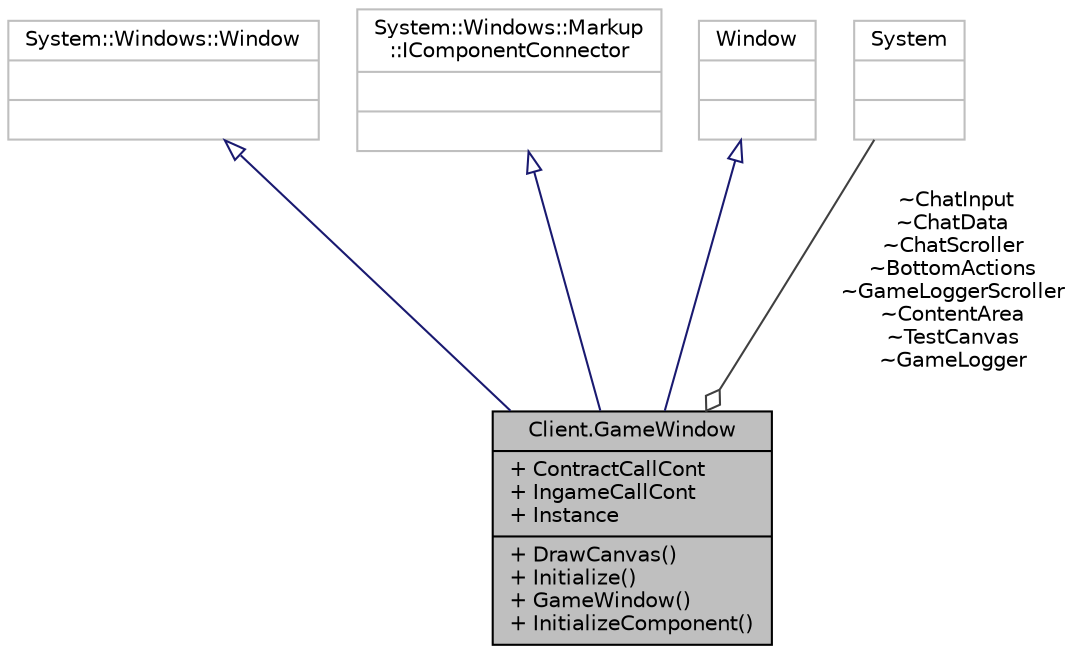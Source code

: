digraph "Client.GameWindow"
{
  edge [fontname="Helvetica",fontsize="10",labelfontname="Helvetica",labelfontsize="10"];
  node [fontname="Helvetica",fontsize="10",shape=record];
  Node4 [label="{Client.GameWindow\n|+ ContractCallCont\l+ IngameCallCont\l+ Instance\l|+ DrawCanvas()\l+ Initialize()\l+ GameWindow()\l+ InitializeComponent()\l}",height=0.2,width=0.4,color="black", fillcolor="grey75", style="filled", fontcolor="black"];
  Node5 -> Node4 [dir="back",color="midnightblue",fontsize="10",style="solid",arrowtail="onormal"];
  Node5 [label="{System::Windows::Window\n||}",height=0.2,width=0.4,color="grey75", fillcolor="white", style="filled"];
  Node6 -> Node4 [dir="back",color="midnightblue",fontsize="10",style="solid",arrowtail="onormal"];
  Node6 [label="{System::Windows::Markup\l::IComponentConnector\n||}",height=0.2,width=0.4,color="grey75", fillcolor="white", style="filled"];
  Node7 -> Node4 [dir="back",color="midnightblue",fontsize="10",style="solid",arrowtail="onormal"];
  Node7 [label="{Window\n||}",height=0.2,width=0.4,color="grey75", fillcolor="white", style="filled"];
  Node8 -> Node4 [color="grey25",fontsize="10",style="solid",label=" ~ChatInput\n~ChatData\n~ChatScroller\n~BottomActions\n~GameLoggerScroller\n~ContentArea\n~TestCanvas\n~GameLogger" ,arrowhead="odiamond"];
  Node8 [label="{System\n||}",height=0.2,width=0.4,color="grey75", fillcolor="white", style="filled"];
}
